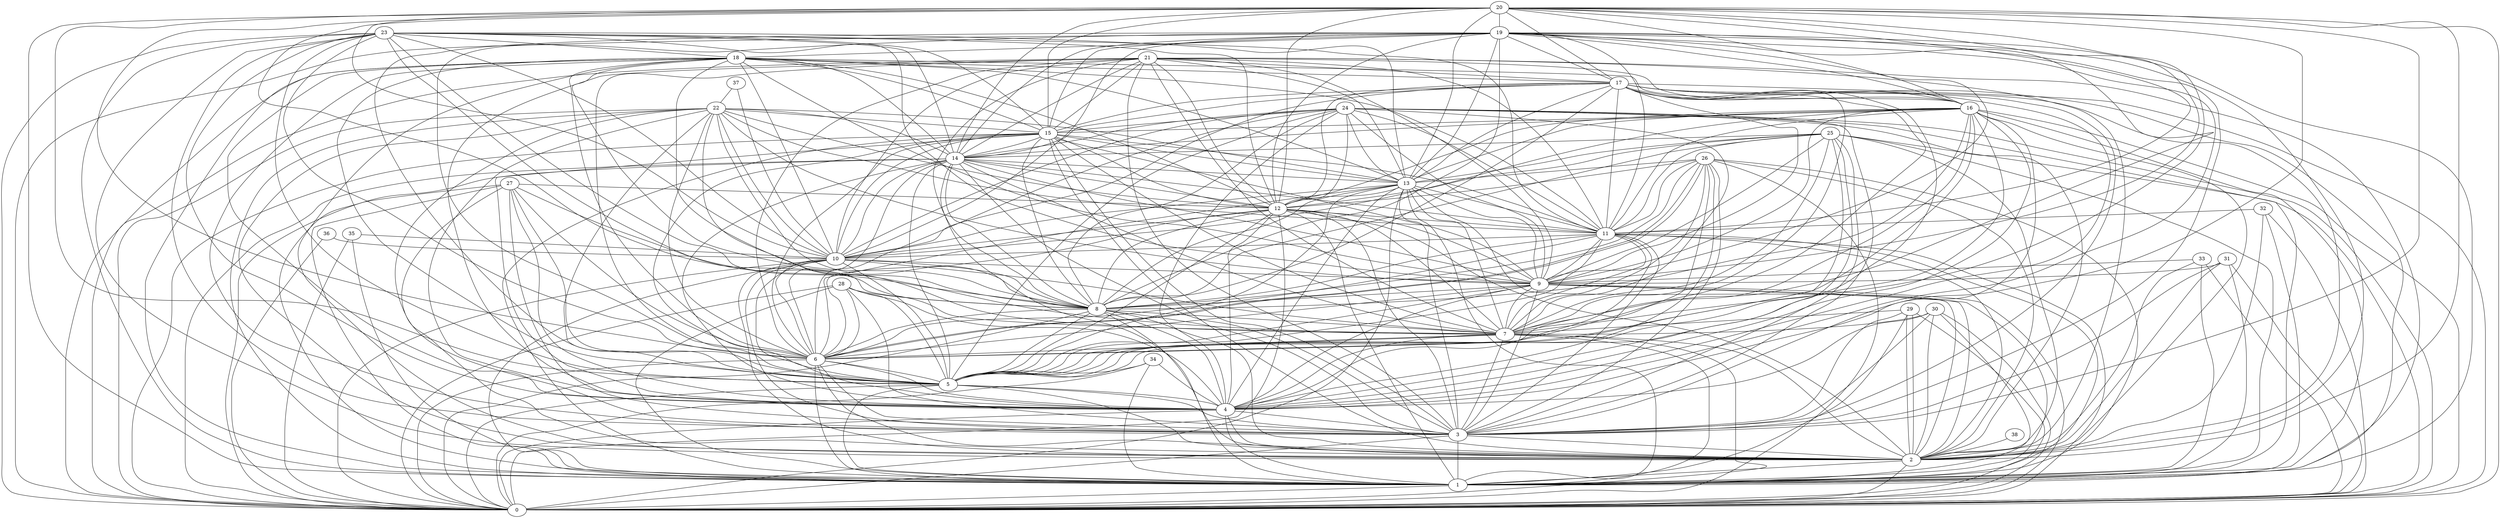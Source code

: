 graph G {
0;
1;
2;
3;
4;
5;
6;
7;
8;
9;
10;
11;
12;
13;
14;
15;
16;
17;
18;
19;
20;
21;
22;
23;
24;
25;
26;
27;
28;
29;
30;
31;
32;
33;
34;
35;
36;
37;
38;
38--2 ;
37--22 ;
37--10 ;
36--10 ;
36--0 ;
35--10 ;
35--1 ;
35--0 ;
34--5 ;
34--4 ;
34--1 ;
34--0 ;
33--9 ;
33--2 ;
33--0 ;
33--1 ;
32--2 ;
32--1 ;
32--11 ;
32--0 ;
31--9 ;
31--1 ;
31--0 ;
31--2 ;
31--3 ;
30--4 ;
30--7 ;
30--0 ;
30--2 ;
30--3 ;
30--1 ;
29--2 ;
29--7 ;
29--3 ;
29--1 ;
29--2 ;
29--0 ;
28--3 ;
28--4 ;
28--8 ;
28--1 ;
28--0 ;
28--6 ;
28--5 ;
27--8 ;
27--12 ;
27--6 ;
27--0 ;
27--5 ;
27--4 ;
27--1 ;
27--3 ;
27--2 ;
26--11 ;
26--7 ;
26--12 ;
26--6 ;
26--6 ;
26--8 ;
26--5 ;
26--1 ;
26--4 ;
26--2 ;
26--0 ;
26--13 ;
26--3 ;
25--3 ;
25--5 ;
25--0 ;
25--4 ;
25--11 ;
25--7 ;
25--2 ;
25--8 ;
25--14 ;
25--1 ;
25--12 ;
25--13 ;
25--9 ;
24--13 ;
24--0 ;
24--7 ;
24--5 ;
24--8 ;
24--4 ;
24--15 ;
24--10 ;
24--9 ;
24--2 ;
24--6 ;
24--3 ;
24--1 ;
24--11 ;
24--12 ;
24--14 ;
23--6 ;
23--7 ;
23--12 ;
23--4 ;
23--14 ;
23--18 ;
23--13 ;
23--11 ;
23--15 ;
23--5 ;
23--2 ;
23--8 ;
23--10 ;
23--1 ;
23--9 ;
23--3 ;
23--0 ;
22--10 ;
22--12 ;
22--8 ;
22--6 ;
22--4 ;
22--15 ;
22--11 ;
22--0 ;
22--14 ;
22--13 ;
22--1 ;
22--7 ;
22--2 ;
22--9 ;
22--5 ;
22--3 ;
21--9 ;
21--4 ;
21--14 ;
21--8 ;
21--3 ;
21--6 ;
21--7 ;
21--0 ;
21--11 ;
21--5 ;
21--15 ;
21--12 ;
21--10 ;
21--2 ;
21--13 ;
21--16 ;
21--17 ;
21--1 ;
20--6 ;
20--1 ;
20--17 ;
20--4 ;
20--12 ;
20--0 ;
20--14 ;
20--5 ;
20--11 ;
20--10 ;
20--13 ;
20--16 ;
20--2 ;
20--8 ;
20--19 ;
20--9 ;
20--7 ;
20--3 ;
20--15 ;
19--16 ;
19--15 ;
19--0 ;
19--2 ;
19--9 ;
19--14 ;
19--5 ;
19--1 ;
19--3 ;
19--12 ;
19--17 ;
19--4 ;
19--11 ;
19--7 ;
19--6 ;
19--10 ;
19--18 ;
19--8 ;
19--13 ;
18--4 ;
18--2 ;
18--1 ;
18--6 ;
18--17 ;
18--10 ;
18--13 ;
18--9 ;
18--16 ;
18--12 ;
18--3 ;
18--8 ;
18--11 ;
18--0 ;
18--7 ;
18--14 ;
18--5 ;
18--15 ;
17--15 ;
17--8 ;
17--9 ;
17--16 ;
17--5 ;
17--7 ;
17--3 ;
17--1 ;
17--6 ;
17--10 ;
17--12 ;
17--14 ;
17--2 ;
17--13 ;
17--4 ;
17--11 ;
17--0 ;
16--9 ;
16--13 ;
16--14 ;
16--7 ;
16--1 ;
16--4 ;
16--12 ;
16--8 ;
16--15 ;
16--11 ;
16--3 ;
16--5 ;
16--10 ;
16--2 ;
16--0 ;
16--6 ;
15--0 ;
15--10 ;
15--2 ;
15--13 ;
15--3 ;
15--11 ;
15--12 ;
15--7 ;
15--9 ;
15--6 ;
15--1 ;
15--4 ;
15--5 ;
15--14 ;
15--8 ;
14--4 ;
14--1 ;
14--0 ;
14--6 ;
14--13 ;
14--3 ;
14--5 ;
14--7 ;
14--12 ;
14--2 ;
14--11 ;
14--9 ;
14--8 ;
14--10 ;
13--12 ;
13--1 ;
13--6 ;
13--0 ;
13--7 ;
13--3 ;
13--10 ;
13--9 ;
13--11 ;
13--4 ;
13--5 ;
13--8 ;
13--2 ;
12--6 ;
12--8 ;
12--1 ;
12--11 ;
12--4 ;
12--7 ;
12--5 ;
12--10 ;
12--0 ;
12--2 ;
12--9 ;
12--3 ;
11--8 ;
11--10 ;
11--6 ;
11--7 ;
11--4 ;
11--3 ;
11--1 ;
11--5 ;
11--0 ;
11--2 ;
11--9 ;
10--8 ;
10--1 ;
10--4 ;
10--0 ;
10--3 ;
10--5 ;
10--7 ;
10--6 ;
10--2 ;
10--9 ;
9--5 ;
9--0 ;
9--4 ;
9--6 ;
9--1 ;
9--3 ;
9--8 ;
9--7 ;
9--2 ;
8--1 ;
8--7 ;
8--6 ;
8--2 ;
8--4 ;
8--5 ;
8--0 ;
8--3 ;
7--2 ;
7--0 ;
7--4 ;
7--6 ;
7--3 ;
7--5 ;
7--1 ;
6--5 ;
6--4 ;
6--1 ;
6--0 ;
6--3 ;
6--2 ;
5--3 ;
5--4 ;
5--2 ;
5--1 ;
5--0 ;
4--3 ;
4--0 ;
4--2 ;
4--1 ;
3--0 ;
3--2 ;
3--1 ;
2--0 ;
2--1 ;
1--0 ;
}

